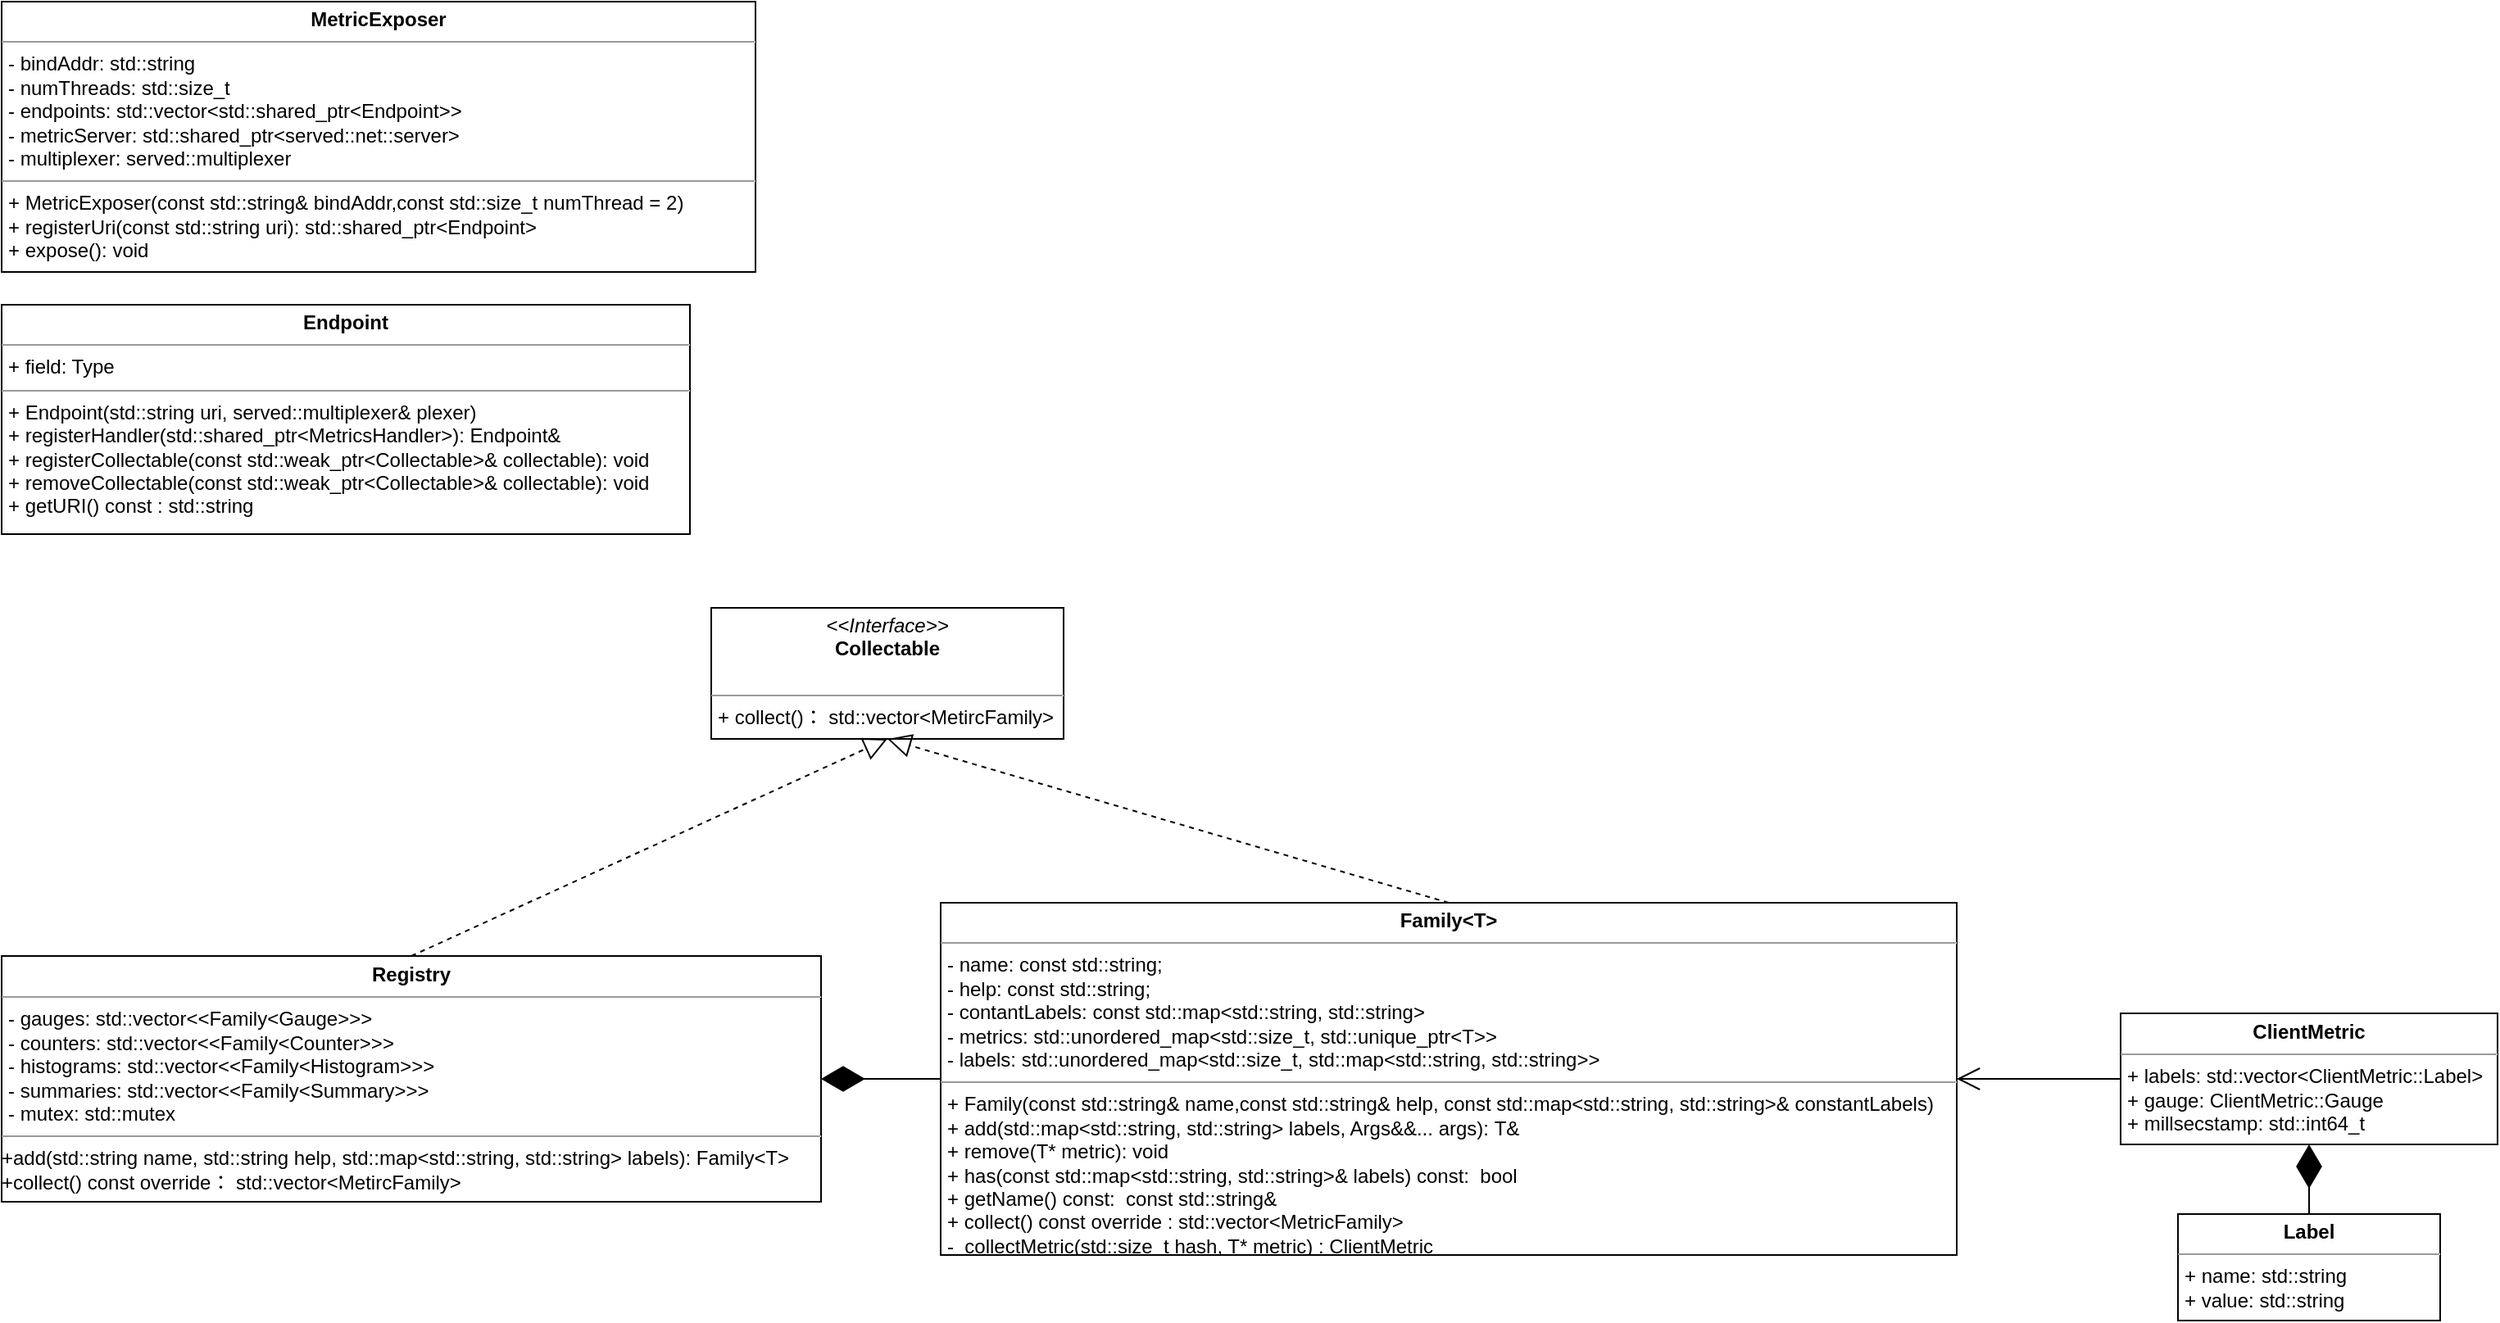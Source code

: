 <mxfile version="18.0.5" type="github">
  <diagram id="u_JkBs3wXPsKhqw9CX5n" name="Page-1">
    <mxGraphModel dx="2031" dy="2202" grid="1" gridSize="10" guides="1" tooltips="1" connect="1" arrows="1" fold="1" page="1" pageScale="1" pageWidth="827" pageHeight="1169" math="0" shadow="0">
      <root>
        <mxCell id="0" />
        <mxCell id="1" parent="0" />
        <mxCell id="1ttmHKTNPkpgTRW5egKZ-18" value="&lt;p style=&quot;margin:0px;margin-top:4px;text-align:center;&quot;&gt;&lt;b&gt;Registry&lt;/b&gt;&lt;/p&gt;&lt;hr size=&quot;1&quot;&gt;&lt;p style=&quot;margin:0px;margin-left:4px;&quot;&gt;- gauges: std::vector&amp;lt;&amp;lt;Family&amp;lt;Gauge&amp;gt;&amp;gt;&amp;gt;&lt;/p&gt;&lt;p style=&quot;margin:0px;margin-left:4px;&quot;&gt;- counters: std::vector&amp;lt;&amp;lt;Family&amp;lt;Counter&amp;gt;&amp;gt;&amp;gt;&lt;br&gt;&lt;/p&gt;&lt;p style=&quot;margin:0px;margin-left:4px;&quot;&gt;- histograms: std::vector&amp;lt;&amp;lt;Family&amp;lt;Histogram&amp;gt;&amp;gt;&amp;gt;&lt;br&gt;&lt;/p&gt;&lt;p style=&quot;margin:0px;margin-left:4px;&quot;&gt;- summaries: std::vector&amp;lt;&amp;lt;Family&amp;lt;Summary&amp;gt;&amp;gt;&amp;gt;&lt;br&gt;&lt;/p&gt;&lt;p style=&quot;margin:0px;margin-left:4px;&quot;&gt;- mutex: std::mutex&lt;/p&gt;&lt;hr size=&quot;1&quot;&gt;&lt;p style=&quot;margin:0px;margin-left:4px;&quot;&gt;&lt;/p&gt;+add(std::string name, std::string help, std::map&amp;lt;std::string, std::string&amp;gt; labels): Family&amp;lt;T&amp;gt;&lt;br&gt;+collect() const override： std::vector&amp;lt;MetircFamily&amp;gt;" style="verticalAlign=top;align=left;overflow=fill;fontSize=12;fontFamily=Helvetica;html=1;" parent="1" vertex="1">
          <mxGeometry x="327" y="312.5" width="500" height="150" as="geometry" />
        </mxCell>
        <mxCell id="1ttmHKTNPkpgTRW5egKZ-19" value="&lt;p style=&quot;margin:0px;margin-top:4px;text-align:center;&quot;&gt;&lt;i&gt;&amp;lt;&amp;lt;Interface&amp;gt;&amp;gt;&lt;/i&gt;&lt;br&gt;&lt;b&gt;Collectable&lt;/b&gt;&lt;/p&gt;&lt;p style=&quot;margin:0px;margin-left:4px;&quot;&gt;&lt;br&gt;&lt;/p&gt;&lt;hr size=&quot;1&quot;&gt;&lt;p style=&quot;margin:0px;margin-left:4px;&quot;&gt;+ collect()： std::vector&amp;lt;MetircFamily&amp;gt;&lt;br&gt;&lt;/p&gt;" style="verticalAlign=top;align=left;overflow=fill;fontSize=12;fontFamily=Helvetica;html=1;" parent="1" vertex="1">
          <mxGeometry x="760" y="100" width="215" height="80" as="geometry" />
        </mxCell>
        <mxCell id="1ttmHKTNPkpgTRW5egKZ-20" value="" style="endArrow=block;dashed=1;endFill=0;endSize=12;html=1;rounded=0;exitX=0.5;exitY=0;exitDx=0;exitDy=0;entryX=0.5;entryY=1;entryDx=0;entryDy=0;" parent="1" source="1ttmHKTNPkpgTRW5egKZ-18" target="1ttmHKTNPkpgTRW5egKZ-19" edge="1">
          <mxGeometry width="160" relative="1" as="geometry">
            <mxPoint x="260" y="410" as="sourcePoint" />
            <mxPoint x="420" y="410" as="targetPoint" />
          </mxGeometry>
        </mxCell>
        <mxCell id="1ttmHKTNPkpgTRW5egKZ-22" value="&lt;p style=&quot;margin:0px;margin-top:4px;text-align:center;&quot;&gt;&lt;b&gt;Family&amp;lt;T&amp;gt;&lt;/b&gt;&lt;/p&gt;&lt;hr size=&quot;1&quot;&gt;&lt;p style=&quot;margin:0px;margin-left:4px;&quot;&gt;- name: const std::string;&lt;span style=&quot;background-color: initial;&quot;&gt;&lt;br&gt;&lt;/span&gt;&lt;/p&gt;&lt;p style=&quot;margin:0px;margin-left:4px;&quot;&gt;- help: const std::string;&lt;/p&gt;&lt;p style=&quot;margin:0px;margin-left:4px;&quot;&gt;- contantLabels:&amp;nbsp;const std::map&amp;lt;std::string, std::string&amp;gt;&lt;/p&gt;&lt;p style=&quot;margin:0px;margin-left:4px;&quot;&gt;&lt;span style=&quot;background-color: initial;&quot;&gt;- metrics: std::unordered_map&amp;lt;std::size_t, std::unique_ptr&amp;lt;T&amp;gt;&amp;gt;&lt;/span&gt;&lt;br&gt;&lt;/p&gt;&lt;p style=&quot;margin:0px;margin-left:4px;&quot;&gt;- labels:&amp;nbsp;std::unordered_map&amp;lt;std::size_t, std::map&amp;lt;std::string, std::string&amp;gt;&amp;gt;&lt;/p&gt;&lt;hr size=&quot;1&quot;&gt;&lt;p style=&quot;margin:0px;margin-left:4px;&quot;&gt;+ Family(&lt;span style=&quot;background-color: initial;&quot;&gt;const std::string&amp;amp; name,const std::string&amp;amp; help,&amp;nbsp;&lt;/span&gt;&lt;span style=&quot;background-color: initial;&quot;&gt;const std::map&amp;lt;std::string, std::string&amp;gt;&amp;amp; constantLabels&lt;/span&gt;&lt;span style=&quot;background-color: initial;&quot;&gt;)&lt;/span&gt;&lt;/p&gt;&lt;p style=&quot;margin:0px;margin-left:4px;&quot;&gt;+ add(std::map&amp;lt;std::string, std::string&amp;gt; labels, Args&amp;amp;&amp;amp;... args):&amp;nbsp;T&amp;amp;&lt;/p&gt;&lt;p style=&quot;margin:0px;margin-left:4px;&quot;&gt;+ remove(T* metric): void&lt;/p&gt;&lt;p style=&quot;margin:0px;margin-left:4px;&quot;&gt;+ has(const std::map&amp;lt;std::string, std::string&amp;gt;&amp;amp; labels) const:&amp;nbsp; bool&lt;/p&gt;&lt;p style=&quot;margin:0px;margin-left:4px;&quot;&gt;+ getName() const:&amp;nbsp; const std::string&amp;amp;&lt;/p&gt;&lt;p style=&quot;margin:0px;margin-left:4px;&quot;&gt;+ collect() const override :&amp;nbsp;std::vector&amp;lt;MetricFamily&amp;gt;&lt;br&gt;&lt;/p&gt;&lt;p style=&quot;margin:0px;margin-left:4px;&quot;&gt;-&amp;nbsp; collectMetric(std::size_t hash, T* metric) :&amp;nbsp;ClientMetric&lt;/p&gt;" style="verticalAlign=top;align=left;overflow=fill;fontSize=12;fontFamily=Helvetica;html=1;" parent="1" vertex="1">
          <mxGeometry x="900" y="280" width="620" height="215" as="geometry" />
        </mxCell>
        <mxCell id="1ttmHKTNPkpgTRW5egKZ-23" value="" style="endArrow=block;dashed=1;endFill=0;endSize=12;html=1;rounded=0;exitX=0.5;exitY=0;exitDx=0;exitDy=0;entryX=0.5;entryY=1;entryDx=0;entryDy=0;" parent="1" source="1ttmHKTNPkpgTRW5egKZ-22" target="1ttmHKTNPkpgTRW5egKZ-19" edge="1">
          <mxGeometry width="160" relative="1" as="geometry">
            <mxPoint x="830" y="220" as="sourcePoint" />
            <mxPoint x="990" y="220" as="targetPoint" />
          </mxGeometry>
        </mxCell>
        <mxCell id="1ttmHKTNPkpgTRW5egKZ-24" value="" style="endArrow=diamondThin;endFill=1;endSize=24;html=1;rounded=0;entryX=1;entryY=0.5;entryDx=0;entryDy=0;exitX=0;exitY=0.5;exitDx=0;exitDy=0;" parent="1" source="1ttmHKTNPkpgTRW5egKZ-22" target="1ttmHKTNPkpgTRW5egKZ-18" edge="1">
          <mxGeometry width="160" relative="1" as="geometry">
            <mxPoint x="667" y="510" as="sourcePoint" />
            <mxPoint x="827" y="510" as="targetPoint" />
          </mxGeometry>
        </mxCell>
        <mxCell id="1ttmHKTNPkpgTRW5egKZ-26" value="&lt;p style=&quot;margin:0px;margin-top:4px;text-align:center;&quot;&gt;&lt;b&gt;ClientMetric&lt;/b&gt;&lt;/p&gt;&lt;hr size=&quot;1&quot;&gt;&lt;p style=&quot;margin:0px;margin-left:4px;&quot;&gt;+ labels: std::vector&amp;lt;ClientMetric::Label&amp;gt;&lt;/p&gt;&lt;p style=&quot;margin:0px;margin-left:4px;&quot;&gt;+ gauge: ClientMetric::Gauge&lt;/p&gt;&lt;p style=&quot;margin:0px;margin-left:4px;&quot;&gt;+ millsecstamp:&amp;nbsp;std::int64_t&lt;/p&gt;" style="verticalAlign=top;align=left;overflow=fill;fontSize=12;fontFamily=Helvetica;html=1;" parent="1" vertex="1">
          <mxGeometry x="1620" y="347.5" width="230" height="80" as="geometry" />
        </mxCell>
        <mxCell id="1ttmHKTNPkpgTRW5egKZ-27" value="&lt;p style=&quot;margin:0px;margin-top:4px;text-align:center;&quot;&gt;&lt;b&gt;Label&lt;/b&gt;&lt;/p&gt;&lt;hr size=&quot;1&quot;&gt;&lt;p style=&quot;margin:0px;margin-left:4px;&quot;&gt;+ name: std::string&lt;/p&gt;&lt;p style=&quot;margin:0px;margin-left:4px;&quot;&gt;+ value: std::string&lt;/p&gt;&lt;p style=&quot;margin:0px;margin-left:4px;&quot;&gt;&lt;br&gt;&lt;/p&gt;" style="verticalAlign=top;align=left;overflow=fill;fontSize=12;fontFamily=Helvetica;html=1;" parent="1" vertex="1">
          <mxGeometry x="1655" y="470" width="160" height="65" as="geometry" />
        </mxCell>
        <mxCell id="1ttmHKTNPkpgTRW5egKZ-28" value="" style="endArrow=diamondThin;endFill=1;endSize=24;html=1;rounded=0;entryX=0.5;entryY=1;entryDx=0;entryDy=0;exitX=0.5;exitY=0;exitDx=0;exitDy=0;" parent="1" source="1ttmHKTNPkpgTRW5egKZ-27" target="1ttmHKTNPkpgTRW5egKZ-26" edge="1">
          <mxGeometry width="160" relative="1" as="geometry">
            <mxPoint x="1740" y="470" as="sourcePoint" />
            <mxPoint x="1720" y="460" as="targetPoint" />
          </mxGeometry>
        </mxCell>
        <mxCell id="1ttmHKTNPkpgTRW5egKZ-30" value="" style="endArrow=open;endFill=1;endSize=12;html=1;rounded=0;exitX=0;exitY=0.5;exitDx=0;exitDy=0;entryX=1;entryY=0.5;entryDx=0;entryDy=0;" parent="1" source="1ttmHKTNPkpgTRW5egKZ-26" target="1ttmHKTNPkpgTRW5egKZ-22" edge="1">
          <mxGeometry width="160" relative="1" as="geometry">
            <mxPoint x="1470" y="390" as="sourcePoint" />
            <mxPoint x="1630" y="390" as="targetPoint" />
          </mxGeometry>
        </mxCell>
        <mxCell id="1ttmHKTNPkpgTRW5egKZ-31" value="&lt;p style=&quot;margin:0px;margin-top:4px;text-align:center;&quot;&gt;&lt;b&gt;MetricExposer&lt;/b&gt;&lt;/p&gt;&lt;hr size=&quot;1&quot;&gt;&lt;p style=&quot;margin:0px;margin-left:4px;&quot;&gt;- bindAddr: std::string&lt;/p&gt;&lt;p style=&quot;margin:0px;margin-left:4px;&quot;&gt;-&amp;nbsp;numThreads:&amp;nbsp;std::size_t&lt;/p&gt;&lt;p style=&quot;margin:0px;margin-left:4px;&quot;&gt;-&amp;nbsp;endpoints:&amp;nbsp;std::vector&amp;lt;std::shared_ptr&amp;lt;Endpoint&amp;gt;&amp;gt;&lt;/p&gt;&lt;p style=&quot;margin:0px;margin-left:4px;&quot;&gt;-&amp;nbsp;metricServer:&amp;nbsp;std::shared_ptr&amp;lt;served::net::server&amp;gt;&lt;/p&gt;&lt;p style=&quot;margin:0px;margin-left:4px;&quot;&gt;-&amp;nbsp;multiplexer:&amp;nbsp;served::multiplexer&lt;/p&gt;&lt;hr size=&quot;1&quot;&gt;&lt;p style=&quot;margin:0px;margin-left:4px;&quot;&gt;+ MetricExposer(const std::string&amp;amp; bindAddr,const std::size_t numThread = 2)&lt;/p&gt;&lt;p style=&quot;margin:0px;margin-left:4px;&quot;&gt;+ registerUri(const std::string uri): std::shared_ptr&amp;lt;Endpoint&amp;gt;&lt;/p&gt;&lt;p style=&quot;margin:0px;margin-left:4px;&quot;&gt;+ expose(): void&lt;br&gt;&lt;/p&gt;&lt;p style=&quot;margin:0px;margin-left:4px;&quot;&gt;&lt;br&gt;&lt;/p&gt;&lt;p style=&quot;margin:0px;margin-left:4px;&quot;&gt;&lt;br&gt;&lt;/p&gt;" style="verticalAlign=top;align=left;overflow=fill;fontSize=12;fontFamily=Helvetica;html=1;" parent="1" vertex="1">
          <mxGeometry x="327" y="-270" width="460" height="165" as="geometry" />
        </mxCell>
        <mxCell id="1ttmHKTNPkpgTRW5egKZ-32" value="&lt;p style=&quot;margin:0px;margin-top:4px;text-align:center;&quot;&gt;&lt;b&gt;Endpoint&lt;/b&gt;&lt;/p&gt;&lt;hr size=&quot;1&quot;&gt;&lt;p style=&quot;margin:0px;margin-left:4px;&quot;&gt;+ field: Type&lt;/p&gt;&lt;hr size=&quot;1&quot;&gt;&lt;p style=&quot;margin:0px;margin-left:4px;&quot;&gt;+ Endpoint(std::string uri, served::multiplexer&amp;amp; plexer)&lt;/p&gt;&lt;p style=&quot;margin:0px;margin-left:4px;&quot;&gt;+ registerHandler(std::shared_ptr&amp;lt;MetricsHandler&amp;gt;):&amp;nbsp;Endpoint&amp;amp;&lt;/p&gt;&lt;p style=&quot;margin:0px;margin-left:4px;&quot;&gt;+&amp;nbsp;registerCollectable(const std::weak_ptr&amp;lt;Collectable&amp;gt;&amp;amp; collectable):&amp;nbsp;void&lt;/p&gt;&lt;p style=&quot;margin:0px;margin-left:4px;&quot;&gt;+&amp;nbsp;removeCollectable(const std::weak_ptr&amp;lt;Collectable&amp;gt;&amp;amp; collectable): void&lt;/p&gt;&lt;p style=&quot;margin:0px;margin-left:4px;&quot;&gt;+&amp;nbsp;getURI() const : std::string&amp;nbsp;&lt;/p&gt;" style="verticalAlign=top;align=left;overflow=fill;fontSize=12;fontFamily=Helvetica;html=1;" parent="1" vertex="1">
          <mxGeometry x="327" y="-85" width="420" height="140" as="geometry" />
        </mxCell>
      </root>
    </mxGraphModel>
  </diagram>
</mxfile>
